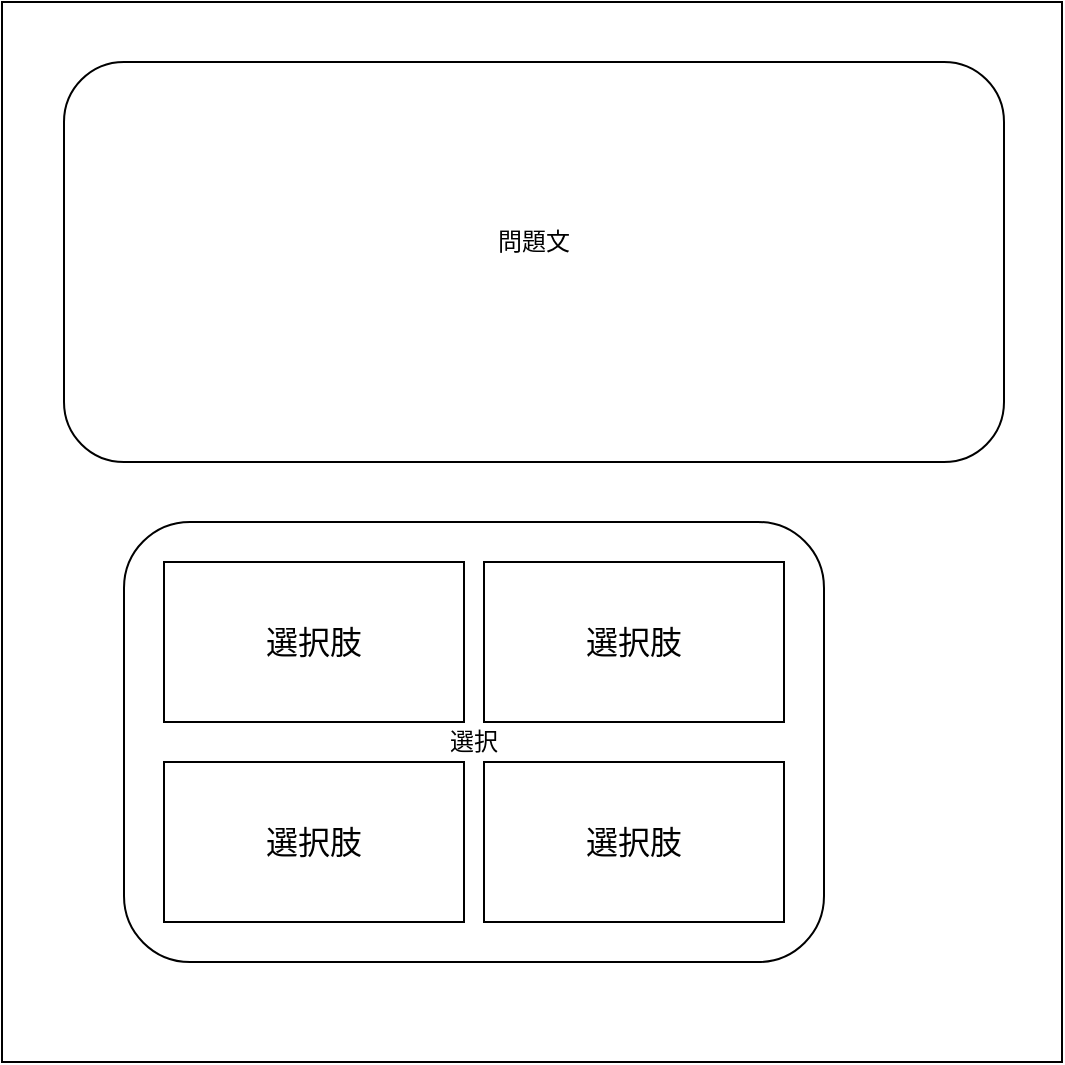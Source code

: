 <mxfile version="21.6.1" type="device">
  <diagram name="ページ1" id="Jzc3xCZ6HA3Wi1yl6XmK">
    <mxGraphModel dx="468" dy="575" grid="1" gridSize="10" guides="1" tooltips="1" connect="1" arrows="1" fold="1" page="1" pageScale="1" pageWidth="827" pageHeight="1169" math="0" shadow="0">
      <root>
        <mxCell id="0" />
        <mxCell id="1" parent="0" />
        <mxCell id="FAMrMkG9ezr7DYvjz_Lz-1" value="" style="whiteSpace=wrap;html=1;aspect=fixed;" parent="1" vertex="1">
          <mxGeometry x="149" y="30" width="530" height="530" as="geometry" />
        </mxCell>
        <mxCell id="FAMrMkG9ezr7DYvjz_Lz-2" value="" style="rounded=1;whiteSpace=wrap;html=1;" parent="1" vertex="1">
          <mxGeometry x="180" y="60" width="470" height="200" as="geometry" />
        </mxCell>
        <mxCell id="FAMrMkG9ezr7DYvjz_Lz-3" value="" style="rounded=1;whiteSpace=wrap;html=1;" parent="1" vertex="1">
          <mxGeometry x="210" y="290" width="350" height="220" as="geometry" />
        </mxCell>
        <mxCell id="FAMrMkG9ezr7DYvjz_Lz-7" value="問題文" style="text;html=1;strokeColor=none;fillColor=none;align=center;verticalAlign=middle;whiteSpace=wrap;rounded=0;" parent="1" vertex="1">
          <mxGeometry x="260" y="110" width="310" height="80" as="geometry" />
        </mxCell>
        <mxCell id="FAMrMkG9ezr7DYvjz_Lz-8" value="選択" style="text;html=1;strokeColor=none;fillColor=none;align=center;verticalAlign=middle;whiteSpace=wrap;rounded=0;" parent="1" vertex="1">
          <mxGeometry x="355" y="385" width="60" height="30" as="geometry" />
        </mxCell>
        <mxCell id="oAPPsXtj3s6QBpMxOeLa-1" value="" style="rounded=0;whiteSpace=wrap;html=1;fontSize=16;" vertex="1" parent="1">
          <mxGeometry x="230" y="410" width="150" height="80" as="geometry" />
        </mxCell>
        <mxCell id="oAPPsXtj3s6QBpMxOeLa-2" value="" style="rounded=0;whiteSpace=wrap;html=1;fontSize=16;" vertex="1" parent="1">
          <mxGeometry x="230" y="310" width="150" height="80" as="geometry" />
        </mxCell>
        <mxCell id="oAPPsXtj3s6QBpMxOeLa-3" value="" style="rounded=0;whiteSpace=wrap;html=1;fontSize=16;" vertex="1" parent="1">
          <mxGeometry x="390" y="310" width="150" height="80" as="geometry" />
        </mxCell>
        <mxCell id="oAPPsXtj3s6QBpMxOeLa-4" value="" style="rounded=0;whiteSpace=wrap;html=1;fontSize=16;" vertex="1" parent="1">
          <mxGeometry x="390" y="410" width="150" height="80" as="geometry" />
        </mxCell>
        <mxCell id="oAPPsXtj3s6QBpMxOeLa-5" style="edgeStyle=none;curved=1;rounded=0;orthogonalLoop=1;jettySize=auto;html=1;exitX=0.75;exitY=0;exitDx=0;exitDy=0;fontSize=12;startSize=8;endSize=8;" edge="1" parent="1" source="FAMrMkG9ezr7DYvjz_Lz-8" target="FAMrMkG9ezr7DYvjz_Lz-8">
          <mxGeometry relative="1" as="geometry" />
        </mxCell>
        <mxCell id="oAPPsXtj3s6QBpMxOeLa-6" value="選択肢" style="text;html=1;strokeColor=none;fillColor=none;align=center;verticalAlign=middle;whiteSpace=wrap;rounded=0;fontSize=16;" vertex="1" parent="1">
          <mxGeometry x="275" y="335" width="60" height="30" as="geometry" />
        </mxCell>
        <mxCell id="oAPPsXtj3s6QBpMxOeLa-7" value="選択肢" style="text;html=1;strokeColor=none;fillColor=none;align=center;verticalAlign=middle;whiteSpace=wrap;rounded=0;fontSize=16;" vertex="1" parent="1">
          <mxGeometry x="435" y="335" width="60" height="30" as="geometry" />
        </mxCell>
        <mxCell id="oAPPsXtj3s6QBpMxOeLa-8" value="選択肢" style="text;html=1;strokeColor=none;fillColor=none;align=center;verticalAlign=middle;whiteSpace=wrap;rounded=0;fontSize=16;" vertex="1" parent="1">
          <mxGeometry x="435" y="435" width="60" height="30" as="geometry" />
        </mxCell>
        <mxCell id="oAPPsXtj3s6QBpMxOeLa-9" value="選択肢" style="text;html=1;strokeColor=none;fillColor=none;align=center;verticalAlign=middle;whiteSpace=wrap;rounded=0;fontSize=16;" vertex="1" parent="1">
          <mxGeometry x="275" y="435" width="60" height="30" as="geometry" />
        </mxCell>
      </root>
    </mxGraphModel>
  </diagram>
</mxfile>

